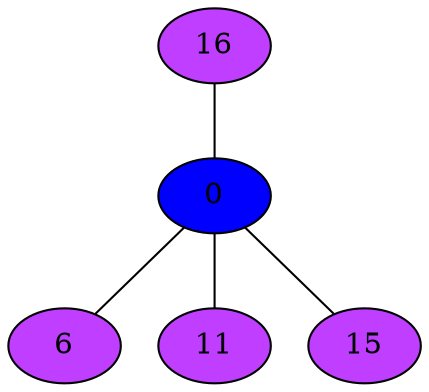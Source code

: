 strict graph {
16[label="16" style=filled fillcolor="darkorchid1"];
16 -- 0
0[label="0" style=filled fillcolor="blue1"];
0 -- 16
0 -- 6
0 -- 11
0 -- 15
6[label="6" style=filled fillcolor="darkorchid1"];
6 -- 0
11[label="11" style=filled fillcolor="darkorchid1"];
11 -- 0
15[label="15" style=filled fillcolor="darkorchid1"];
15 -- 0
}